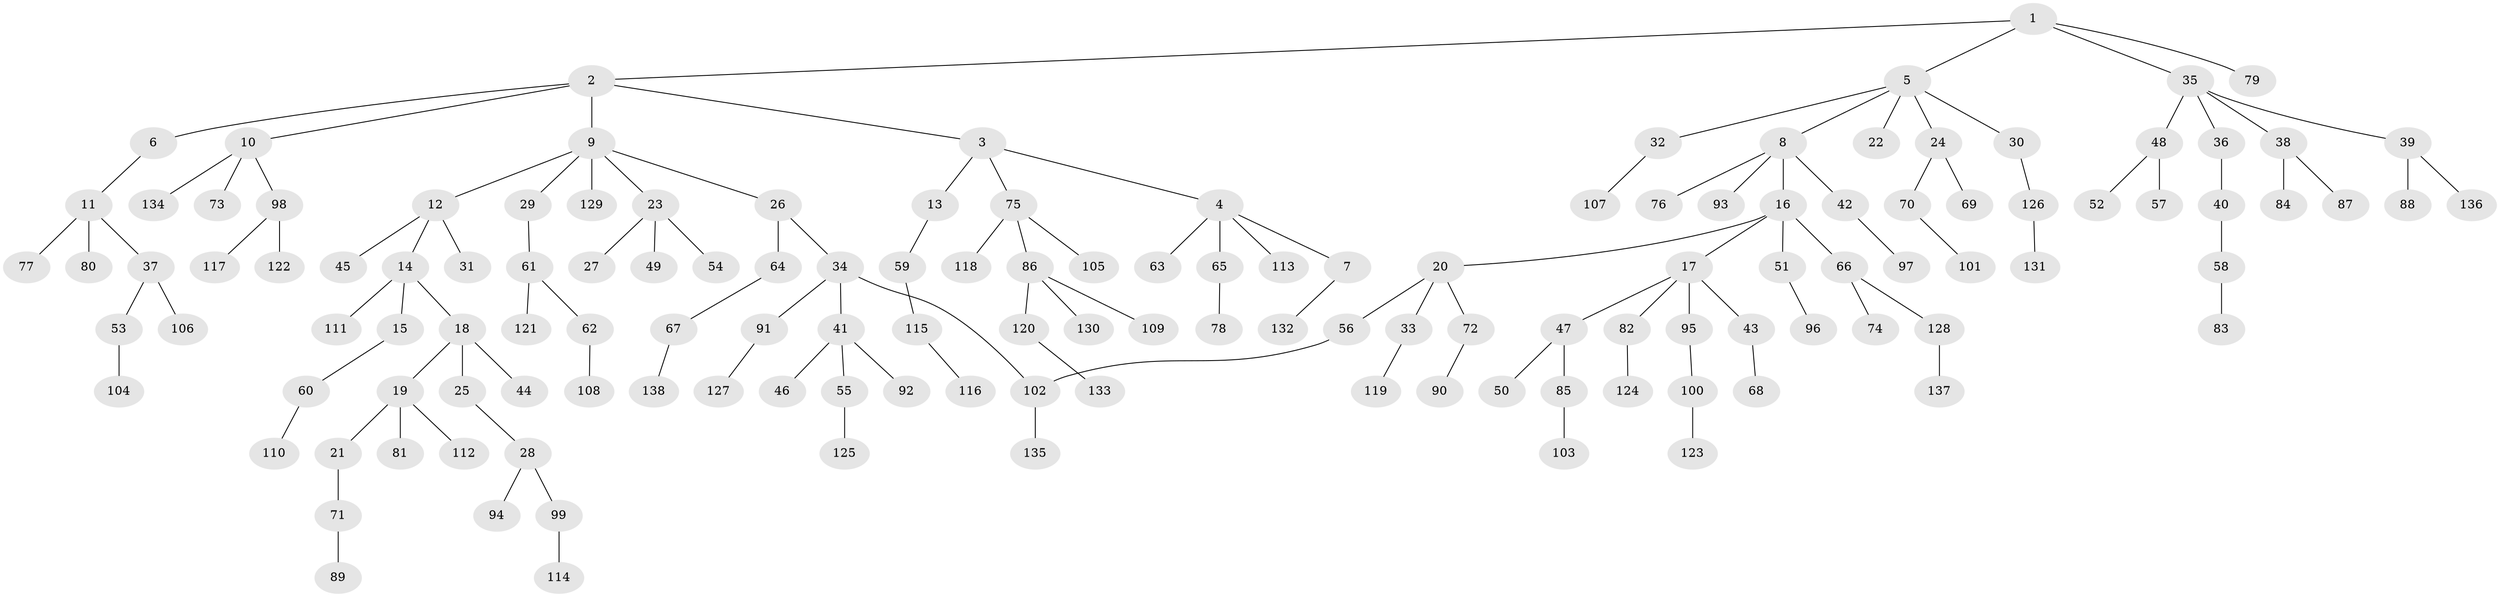 // Generated by graph-tools (version 1.1) at 2025/01/03/09/25 03:01:00]
// undirected, 138 vertices, 138 edges
graph export_dot {
graph [start="1"]
  node [color=gray90,style=filled];
  1;
  2;
  3;
  4;
  5;
  6;
  7;
  8;
  9;
  10;
  11;
  12;
  13;
  14;
  15;
  16;
  17;
  18;
  19;
  20;
  21;
  22;
  23;
  24;
  25;
  26;
  27;
  28;
  29;
  30;
  31;
  32;
  33;
  34;
  35;
  36;
  37;
  38;
  39;
  40;
  41;
  42;
  43;
  44;
  45;
  46;
  47;
  48;
  49;
  50;
  51;
  52;
  53;
  54;
  55;
  56;
  57;
  58;
  59;
  60;
  61;
  62;
  63;
  64;
  65;
  66;
  67;
  68;
  69;
  70;
  71;
  72;
  73;
  74;
  75;
  76;
  77;
  78;
  79;
  80;
  81;
  82;
  83;
  84;
  85;
  86;
  87;
  88;
  89;
  90;
  91;
  92;
  93;
  94;
  95;
  96;
  97;
  98;
  99;
  100;
  101;
  102;
  103;
  104;
  105;
  106;
  107;
  108;
  109;
  110;
  111;
  112;
  113;
  114;
  115;
  116;
  117;
  118;
  119;
  120;
  121;
  122;
  123;
  124;
  125;
  126;
  127;
  128;
  129;
  130;
  131;
  132;
  133;
  134;
  135;
  136;
  137;
  138;
  1 -- 2;
  1 -- 5;
  1 -- 35;
  1 -- 79;
  2 -- 3;
  2 -- 6;
  2 -- 9;
  2 -- 10;
  3 -- 4;
  3 -- 13;
  3 -- 75;
  4 -- 7;
  4 -- 63;
  4 -- 65;
  4 -- 113;
  5 -- 8;
  5 -- 22;
  5 -- 24;
  5 -- 30;
  5 -- 32;
  6 -- 11;
  7 -- 132;
  8 -- 16;
  8 -- 42;
  8 -- 76;
  8 -- 93;
  9 -- 12;
  9 -- 23;
  9 -- 26;
  9 -- 29;
  9 -- 129;
  10 -- 73;
  10 -- 98;
  10 -- 134;
  11 -- 37;
  11 -- 77;
  11 -- 80;
  12 -- 14;
  12 -- 31;
  12 -- 45;
  13 -- 59;
  14 -- 15;
  14 -- 18;
  14 -- 111;
  15 -- 60;
  16 -- 17;
  16 -- 20;
  16 -- 51;
  16 -- 66;
  17 -- 43;
  17 -- 47;
  17 -- 82;
  17 -- 95;
  18 -- 19;
  18 -- 25;
  18 -- 44;
  19 -- 21;
  19 -- 81;
  19 -- 112;
  20 -- 33;
  20 -- 56;
  20 -- 72;
  21 -- 71;
  23 -- 27;
  23 -- 49;
  23 -- 54;
  24 -- 69;
  24 -- 70;
  25 -- 28;
  26 -- 34;
  26 -- 64;
  28 -- 94;
  28 -- 99;
  29 -- 61;
  30 -- 126;
  32 -- 107;
  33 -- 119;
  34 -- 41;
  34 -- 91;
  34 -- 102;
  35 -- 36;
  35 -- 38;
  35 -- 39;
  35 -- 48;
  36 -- 40;
  37 -- 53;
  37 -- 106;
  38 -- 84;
  38 -- 87;
  39 -- 88;
  39 -- 136;
  40 -- 58;
  41 -- 46;
  41 -- 55;
  41 -- 92;
  42 -- 97;
  43 -- 68;
  47 -- 50;
  47 -- 85;
  48 -- 52;
  48 -- 57;
  51 -- 96;
  53 -- 104;
  55 -- 125;
  56 -- 102;
  58 -- 83;
  59 -- 115;
  60 -- 110;
  61 -- 62;
  61 -- 121;
  62 -- 108;
  64 -- 67;
  65 -- 78;
  66 -- 74;
  66 -- 128;
  67 -- 138;
  70 -- 101;
  71 -- 89;
  72 -- 90;
  75 -- 86;
  75 -- 105;
  75 -- 118;
  82 -- 124;
  85 -- 103;
  86 -- 109;
  86 -- 120;
  86 -- 130;
  91 -- 127;
  95 -- 100;
  98 -- 117;
  98 -- 122;
  99 -- 114;
  100 -- 123;
  102 -- 135;
  115 -- 116;
  120 -- 133;
  126 -- 131;
  128 -- 137;
}
